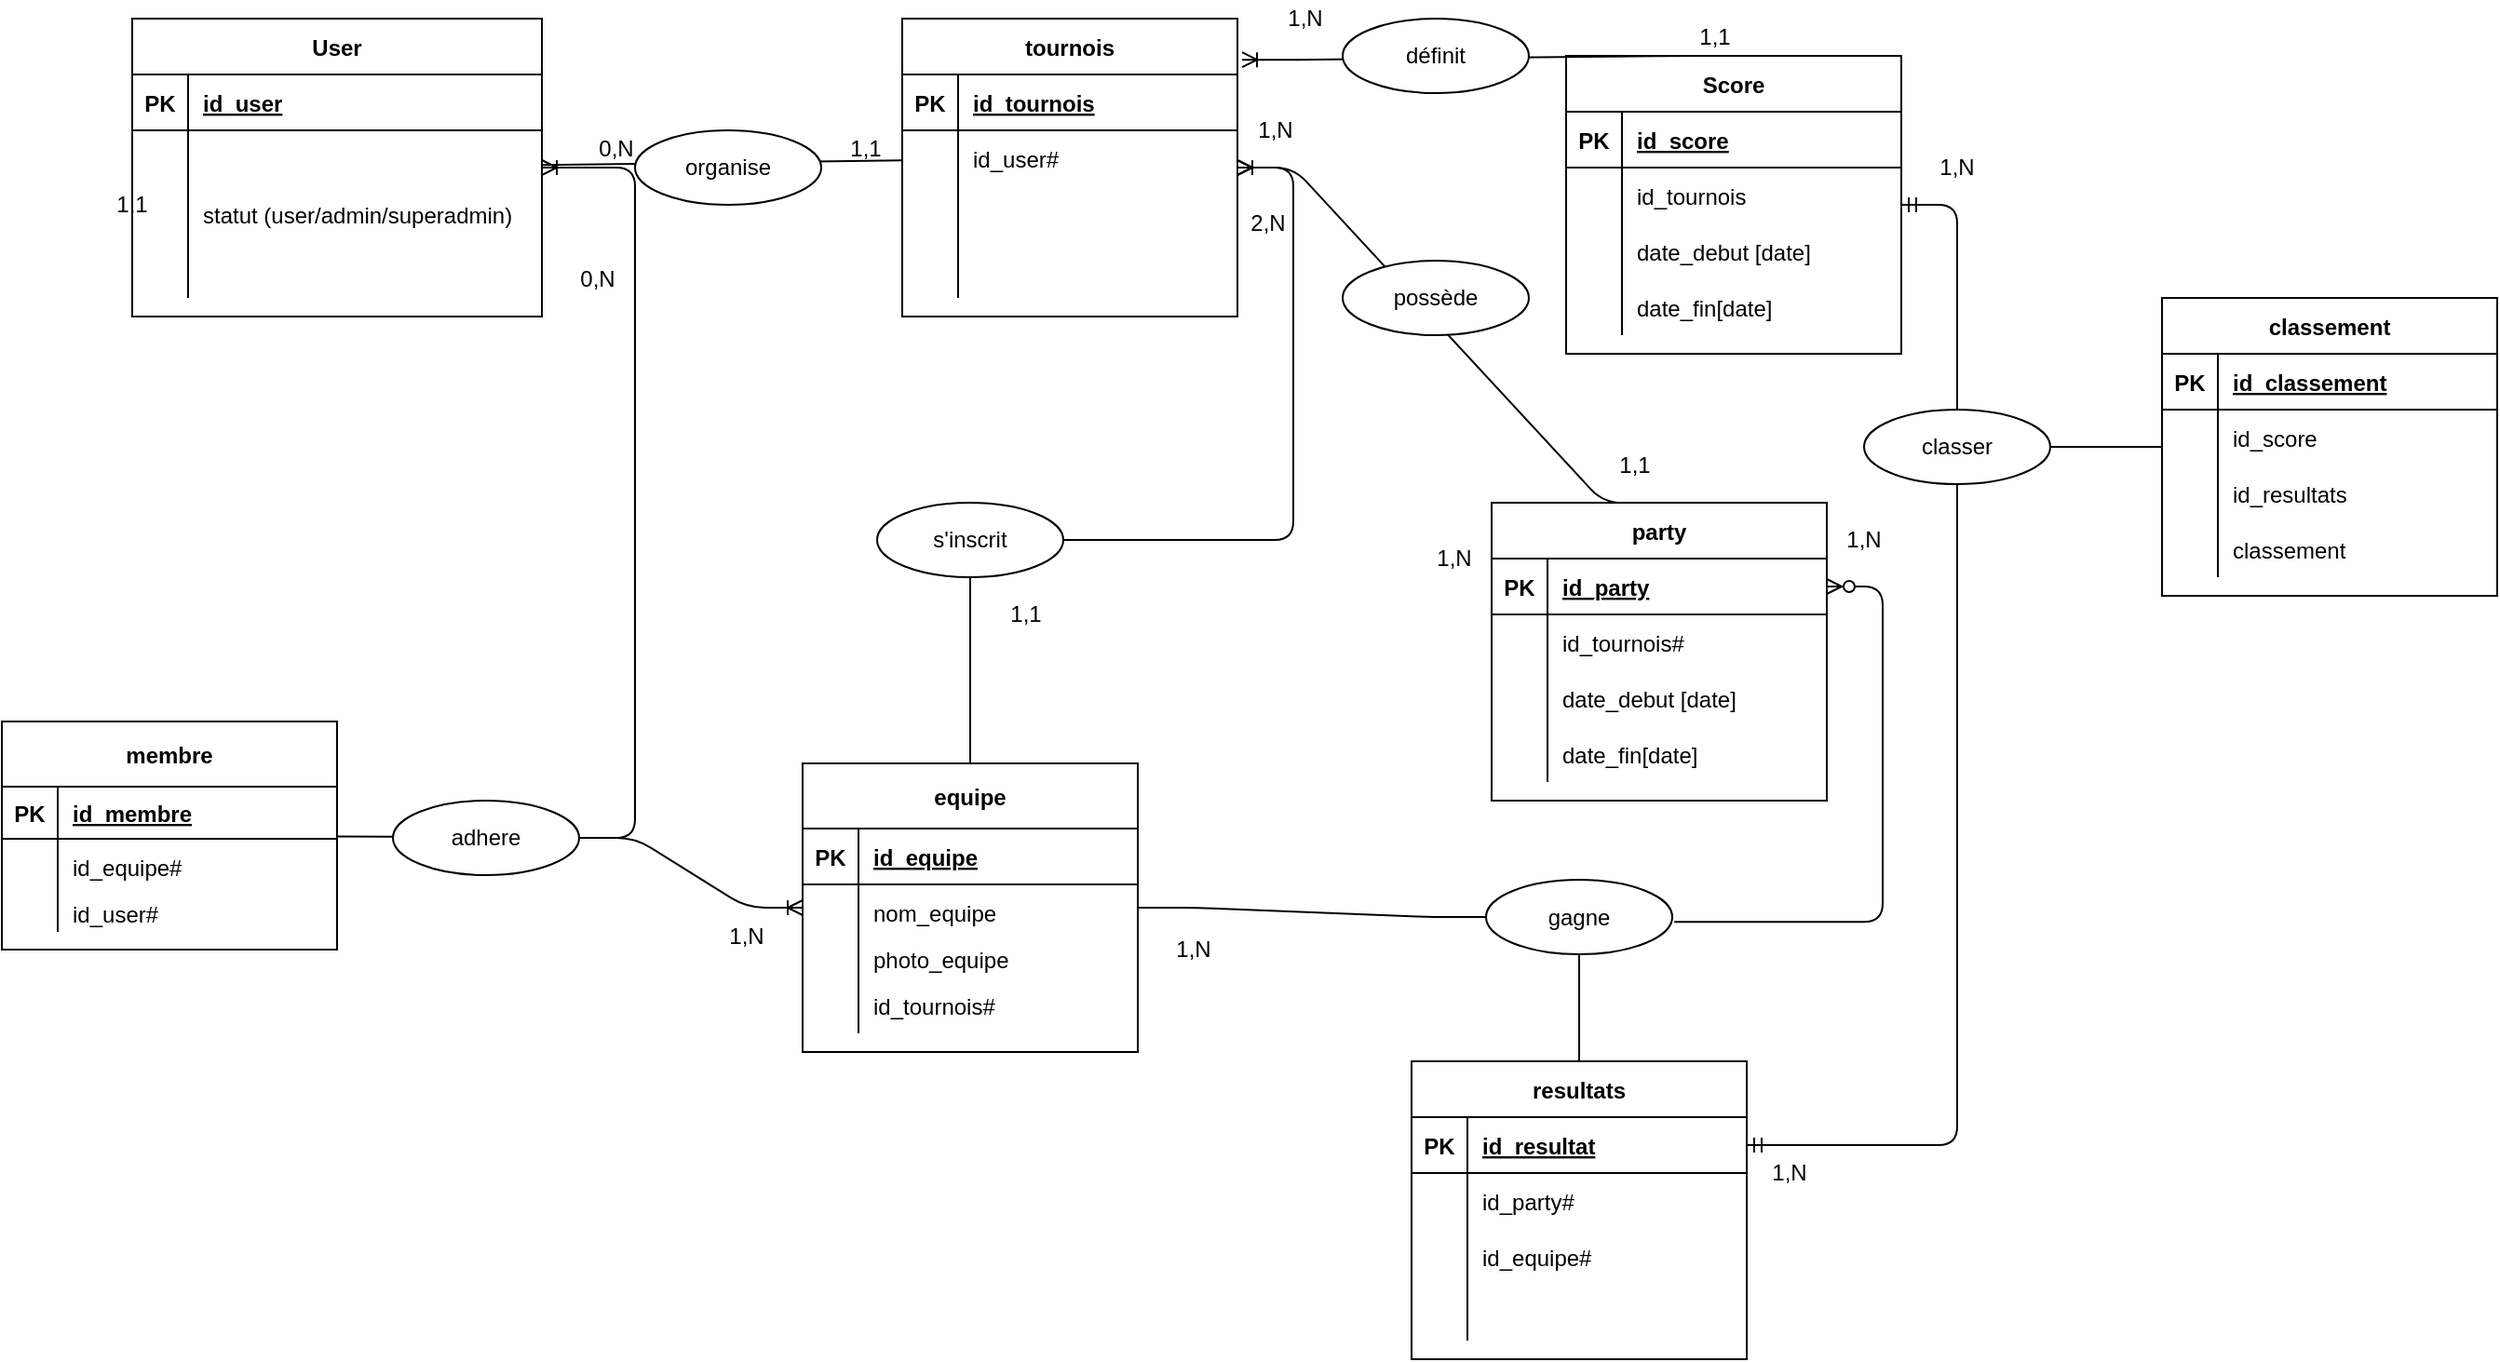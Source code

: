 <mxfile version="15.0.3" type="github">
  <diagram id="LHHhkdgvJ5AZlRCK52b9" name="Page-1">
    <mxGraphModel dx="2123" dy="673" grid="1" gridSize="10" guides="1" tooltips="1" connect="1" arrows="1" fold="1" page="1" pageScale="1" pageWidth="827" pageHeight="1169" math="0" shadow="0">
      <root>
        <mxCell id="0" />
        <mxCell id="1" parent="0" />
        <mxCell id="ABMfCjns19csXs6lVHj8-6" value="User" style="shape=table;startSize=30;container=1;collapsible=1;childLayout=tableLayout;fixedRows=1;rowLines=0;fontStyle=1;align=center;resizeLast=1;" parent="1" vertex="1">
          <mxGeometry x="20" y="360" width="220" height="160" as="geometry" />
        </mxCell>
        <mxCell id="ABMfCjns19csXs6lVHj8-7" value="" style="shape=partialRectangle;collapsible=0;dropTarget=0;pointerEvents=0;fillColor=none;top=0;left=0;bottom=1;right=0;points=[[0,0.5],[1,0.5]];portConstraint=eastwest;" parent="ABMfCjns19csXs6lVHj8-6" vertex="1">
          <mxGeometry y="30" width="220" height="30" as="geometry" />
        </mxCell>
        <mxCell id="ABMfCjns19csXs6lVHj8-8" value="PK" style="shape=partialRectangle;connectable=0;fillColor=none;top=0;left=0;bottom=0;right=0;fontStyle=1;overflow=hidden;" parent="ABMfCjns19csXs6lVHj8-7" vertex="1">
          <mxGeometry width="30" height="30" as="geometry" />
        </mxCell>
        <mxCell id="ABMfCjns19csXs6lVHj8-9" value="id_user" style="shape=partialRectangle;connectable=0;fillColor=none;top=0;left=0;bottom=0;right=0;align=left;spacingLeft=6;fontStyle=5;overflow=hidden;" parent="ABMfCjns19csXs6lVHj8-7" vertex="1">
          <mxGeometry x="30" width="190" height="30" as="geometry" />
        </mxCell>
        <mxCell id="ABMfCjns19csXs6lVHj8-10" value="" style="shape=partialRectangle;collapsible=0;dropTarget=0;pointerEvents=0;fillColor=none;top=0;left=0;bottom=0;right=0;points=[[0,0.5],[1,0.5]];portConstraint=eastwest;" parent="ABMfCjns19csXs6lVHj8-6" vertex="1">
          <mxGeometry y="60" width="220" height="30" as="geometry" />
        </mxCell>
        <mxCell id="ABMfCjns19csXs6lVHj8-11" value="" style="shape=partialRectangle;connectable=0;fillColor=none;top=0;left=0;bottom=0;right=0;editable=1;overflow=hidden;" parent="ABMfCjns19csXs6lVHj8-10" vertex="1">
          <mxGeometry width="30" height="30" as="geometry" />
        </mxCell>
        <mxCell id="ABMfCjns19csXs6lVHj8-12" value="" style="shape=partialRectangle;connectable=0;fillColor=none;top=0;left=0;bottom=0;right=0;align=left;spacingLeft=6;overflow=hidden;" parent="ABMfCjns19csXs6lVHj8-10" vertex="1">
          <mxGeometry x="30" width="190" height="30" as="geometry" />
        </mxCell>
        <mxCell id="ABMfCjns19csXs6lVHj8-13" value="" style="shape=partialRectangle;collapsible=0;dropTarget=0;pointerEvents=0;fillColor=none;top=0;left=0;bottom=0;right=0;points=[[0,0.5],[1,0.5]];portConstraint=eastwest;" parent="ABMfCjns19csXs6lVHj8-6" vertex="1">
          <mxGeometry y="90" width="220" height="30" as="geometry" />
        </mxCell>
        <mxCell id="ABMfCjns19csXs6lVHj8-14" value="" style="shape=partialRectangle;connectable=0;fillColor=none;top=0;left=0;bottom=0;right=0;editable=1;overflow=hidden;" parent="ABMfCjns19csXs6lVHj8-13" vertex="1">
          <mxGeometry width="30" height="30" as="geometry" />
        </mxCell>
        <mxCell id="ABMfCjns19csXs6lVHj8-15" value="statut (user/admin/superadmin)" style="shape=partialRectangle;connectable=0;fillColor=none;top=0;left=0;bottom=0;right=0;align=left;spacingLeft=6;overflow=hidden;" parent="ABMfCjns19csXs6lVHj8-13" vertex="1">
          <mxGeometry x="30" width="190" height="30" as="geometry" />
        </mxCell>
        <mxCell id="ABMfCjns19csXs6lVHj8-16" value="" style="shape=partialRectangle;collapsible=0;dropTarget=0;pointerEvents=0;fillColor=none;top=0;left=0;bottom=0;right=0;points=[[0,0.5],[1,0.5]];portConstraint=eastwest;" parent="ABMfCjns19csXs6lVHj8-6" vertex="1">
          <mxGeometry y="120" width="220" height="30" as="geometry" />
        </mxCell>
        <mxCell id="ABMfCjns19csXs6lVHj8-17" value="" style="shape=partialRectangle;connectable=0;fillColor=none;top=0;left=0;bottom=0;right=0;editable=1;overflow=hidden;" parent="ABMfCjns19csXs6lVHj8-16" vertex="1">
          <mxGeometry width="30" height="30" as="geometry" />
        </mxCell>
        <mxCell id="ABMfCjns19csXs6lVHj8-18" value="" style="shape=partialRectangle;connectable=0;fillColor=none;top=0;left=0;bottom=0;right=0;align=left;spacingLeft=6;overflow=hidden;" parent="ABMfCjns19csXs6lVHj8-16" vertex="1">
          <mxGeometry x="30" width="190" height="30" as="geometry" />
        </mxCell>
        <mxCell id="ABMfCjns19csXs6lVHj8-19" value="tournois" style="shape=table;startSize=30;container=1;collapsible=1;childLayout=tableLayout;fixedRows=1;rowLines=0;fontStyle=1;align=center;resizeLast=1;" parent="1" vertex="1">
          <mxGeometry x="433.5" y="360" width="180" height="160" as="geometry" />
        </mxCell>
        <mxCell id="ABMfCjns19csXs6lVHj8-20" value="" style="shape=partialRectangle;collapsible=0;dropTarget=0;pointerEvents=0;fillColor=none;top=0;left=0;bottom=1;right=0;points=[[0,0.5],[1,0.5]];portConstraint=eastwest;" parent="ABMfCjns19csXs6lVHj8-19" vertex="1">
          <mxGeometry y="30" width="180" height="30" as="geometry" />
        </mxCell>
        <mxCell id="ABMfCjns19csXs6lVHj8-21" value="PK" style="shape=partialRectangle;connectable=0;fillColor=none;top=0;left=0;bottom=0;right=0;fontStyle=1;overflow=hidden;" parent="ABMfCjns19csXs6lVHj8-20" vertex="1">
          <mxGeometry width="30" height="30" as="geometry" />
        </mxCell>
        <mxCell id="ABMfCjns19csXs6lVHj8-22" value="id_tournois" style="shape=partialRectangle;connectable=0;fillColor=none;top=0;left=0;bottom=0;right=0;align=left;spacingLeft=6;fontStyle=5;overflow=hidden;" parent="ABMfCjns19csXs6lVHj8-20" vertex="1">
          <mxGeometry x="30" width="150" height="30" as="geometry" />
        </mxCell>
        <mxCell id="ABMfCjns19csXs6lVHj8-23" value="" style="shape=partialRectangle;collapsible=0;dropTarget=0;pointerEvents=0;fillColor=none;top=0;left=0;bottom=0;right=0;points=[[0,0.5],[1,0.5]];portConstraint=eastwest;" parent="ABMfCjns19csXs6lVHj8-19" vertex="1">
          <mxGeometry y="60" width="180" height="30" as="geometry" />
        </mxCell>
        <mxCell id="ABMfCjns19csXs6lVHj8-24" value="" style="shape=partialRectangle;connectable=0;fillColor=none;top=0;left=0;bottom=0;right=0;editable=1;overflow=hidden;" parent="ABMfCjns19csXs6lVHj8-23" vertex="1">
          <mxGeometry width="30" height="30" as="geometry" />
        </mxCell>
        <mxCell id="ABMfCjns19csXs6lVHj8-25" value="id_user#" style="shape=partialRectangle;connectable=0;fillColor=none;top=0;left=0;bottom=0;right=0;align=left;spacingLeft=6;overflow=hidden;" parent="ABMfCjns19csXs6lVHj8-23" vertex="1">
          <mxGeometry x="30" width="150" height="30" as="geometry" />
        </mxCell>
        <mxCell id="ABMfCjns19csXs6lVHj8-26" value="" style="shape=partialRectangle;collapsible=0;dropTarget=0;pointerEvents=0;fillColor=none;top=0;left=0;bottom=0;right=0;points=[[0,0.5],[1,0.5]];portConstraint=eastwest;" parent="ABMfCjns19csXs6lVHj8-19" vertex="1">
          <mxGeometry y="90" width="180" height="30" as="geometry" />
        </mxCell>
        <mxCell id="ABMfCjns19csXs6lVHj8-27" value="" style="shape=partialRectangle;connectable=0;fillColor=none;top=0;left=0;bottom=0;right=0;editable=1;overflow=hidden;" parent="ABMfCjns19csXs6lVHj8-26" vertex="1">
          <mxGeometry width="30" height="30" as="geometry" />
        </mxCell>
        <mxCell id="ABMfCjns19csXs6lVHj8-28" value="" style="shape=partialRectangle;connectable=0;fillColor=none;top=0;left=0;bottom=0;right=0;align=left;spacingLeft=6;overflow=hidden;" parent="ABMfCjns19csXs6lVHj8-26" vertex="1">
          <mxGeometry x="30" width="150" height="30" as="geometry" />
        </mxCell>
        <mxCell id="ABMfCjns19csXs6lVHj8-29" value="" style="shape=partialRectangle;collapsible=0;dropTarget=0;pointerEvents=0;fillColor=none;top=0;left=0;bottom=0;right=0;points=[[0,0.5],[1,0.5]];portConstraint=eastwest;" parent="ABMfCjns19csXs6lVHj8-19" vertex="1">
          <mxGeometry y="120" width="180" height="30" as="geometry" />
        </mxCell>
        <mxCell id="ABMfCjns19csXs6lVHj8-30" value="" style="shape=partialRectangle;connectable=0;fillColor=none;top=0;left=0;bottom=0;right=0;editable=1;overflow=hidden;" parent="ABMfCjns19csXs6lVHj8-29" vertex="1">
          <mxGeometry width="30" height="30" as="geometry" />
        </mxCell>
        <mxCell id="ABMfCjns19csXs6lVHj8-31" value="" style="shape=partialRectangle;connectable=0;fillColor=none;top=0;left=0;bottom=0;right=0;align=left;spacingLeft=6;overflow=hidden;" parent="ABMfCjns19csXs6lVHj8-29" vertex="1">
          <mxGeometry x="30" width="150" height="30" as="geometry" />
        </mxCell>
        <mxCell id="ABMfCjns19csXs6lVHj8-37" value="" style="endArrow=none;html=1;rounded=0;" parent="1" source="ABMfCjns19csXs6lVHj8-6" target="ABMfCjns19csXs6lVHj8-23" edge="1">
          <mxGeometry relative="1" as="geometry">
            <mxPoint x="230" y="440" as="sourcePoint" />
            <mxPoint x="370" y="440" as="targetPoint" />
          </mxGeometry>
        </mxCell>
        <mxCell id="ABMfCjns19csXs6lVHj8-33" value="organise" style="ellipse;whiteSpace=wrap;html=1;align=center;" parent="1" vertex="1">
          <mxGeometry x="290" y="420" width="100" height="40" as="geometry" />
        </mxCell>
        <mxCell id="ABMfCjns19csXs6lVHj8-38" value="1,N" style="text;html=1;strokeColor=none;fillColor=none;align=center;verticalAlign=middle;whiteSpace=wrap;rounded=0;" parent="1" vertex="1">
          <mxGeometry x="613.5" y="410" width="40" height="20" as="geometry" />
        </mxCell>
        <mxCell id="ABMfCjns19csXs6lVHj8-39" value="1,1" style="text;html=1;strokeColor=none;fillColor=none;align=center;verticalAlign=middle;whiteSpace=wrap;rounded=0;" parent="1" vertex="1">
          <mxGeometry x="394" y="420" width="40" height="20" as="geometry" />
        </mxCell>
        <mxCell id="ABMfCjns19csXs6lVHj8-40" value="party" style="shape=table;startSize=30;container=1;collapsible=1;childLayout=tableLayout;fixedRows=1;rowLines=0;fontStyle=1;align=center;resizeLast=1;" parent="1" vertex="1">
          <mxGeometry x="750" y="620" width="180" height="160" as="geometry" />
        </mxCell>
        <mxCell id="ABMfCjns19csXs6lVHj8-41" value="" style="shape=partialRectangle;collapsible=0;dropTarget=0;pointerEvents=0;fillColor=none;top=0;left=0;bottom=1;right=0;points=[[0,0.5],[1,0.5]];portConstraint=eastwest;" parent="ABMfCjns19csXs6lVHj8-40" vertex="1">
          <mxGeometry y="30" width="180" height="30" as="geometry" />
        </mxCell>
        <mxCell id="ABMfCjns19csXs6lVHj8-42" value="PK" style="shape=partialRectangle;connectable=0;fillColor=none;top=0;left=0;bottom=0;right=0;fontStyle=1;overflow=hidden;" parent="ABMfCjns19csXs6lVHj8-41" vertex="1">
          <mxGeometry width="30" height="30" as="geometry" />
        </mxCell>
        <mxCell id="ABMfCjns19csXs6lVHj8-43" value="id_party" style="shape=partialRectangle;connectable=0;fillColor=none;top=0;left=0;bottom=0;right=0;align=left;spacingLeft=6;fontStyle=5;overflow=hidden;" parent="ABMfCjns19csXs6lVHj8-41" vertex="1">
          <mxGeometry x="30" width="150" height="30" as="geometry" />
        </mxCell>
        <mxCell id="ABMfCjns19csXs6lVHj8-44" value="" style="shape=partialRectangle;collapsible=0;dropTarget=0;pointerEvents=0;fillColor=none;top=0;left=0;bottom=0;right=0;points=[[0,0.5],[1,0.5]];portConstraint=eastwest;" parent="ABMfCjns19csXs6lVHj8-40" vertex="1">
          <mxGeometry y="60" width="180" height="30" as="geometry" />
        </mxCell>
        <mxCell id="ABMfCjns19csXs6lVHj8-45" value="" style="shape=partialRectangle;connectable=0;fillColor=none;top=0;left=0;bottom=0;right=0;editable=1;overflow=hidden;" parent="ABMfCjns19csXs6lVHj8-44" vertex="1">
          <mxGeometry width="30" height="30" as="geometry" />
        </mxCell>
        <mxCell id="ABMfCjns19csXs6lVHj8-46" value="id_tournois#" style="shape=partialRectangle;connectable=0;fillColor=none;top=0;left=0;bottom=0;right=0;align=left;spacingLeft=6;overflow=hidden;" parent="ABMfCjns19csXs6lVHj8-44" vertex="1">
          <mxGeometry x="30" width="150" height="30" as="geometry" />
        </mxCell>
        <mxCell id="ABMfCjns19csXs6lVHj8-47" value="" style="shape=partialRectangle;collapsible=0;dropTarget=0;pointerEvents=0;fillColor=none;top=0;left=0;bottom=0;right=0;points=[[0,0.5],[1,0.5]];portConstraint=eastwest;" parent="ABMfCjns19csXs6lVHj8-40" vertex="1">
          <mxGeometry y="90" width="180" height="30" as="geometry" />
        </mxCell>
        <mxCell id="ABMfCjns19csXs6lVHj8-48" value="" style="shape=partialRectangle;connectable=0;fillColor=none;top=0;left=0;bottom=0;right=0;editable=1;overflow=hidden;" parent="ABMfCjns19csXs6lVHj8-47" vertex="1">
          <mxGeometry width="30" height="30" as="geometry" />
        </mxCell>
        <mxCell id="ABMfCjns19csXs6lVHj8-49" value="date_debut [date]" style="shape=partialRectangle;connectable=0;fillColor=none;top=0;left=0;bottom=0;right=0;align=left;spacingLeft=6;overflow=hidden;" parent="ABMfCjns19csXs6lVHj8-47" vertex="1">
          <mxGeometry x="30" width="150" height="30" as="geometry" />
        </mxCell>
        <mxCell id="ABMfCjns19csXs6lVHj8-50" value="" style="shape=partialRectangle;collapsible=0;dropTarget=0;pointerEvents=0;fillColor=none;top=0;left=0;bottom=0;right=0;points=[[0,0.5],[1,0.5]];portConstraint=eastwest;" parent="ABMfCjns19csXs6lVHj8-40" vertex="1">
          <mxGeometry y="120" width="180" height="30" as="geometry" />
        </mxCell>
        <mxCell id="ABMfCjns19csXs6lVHj8-51" value="" style="shape=partialRectangle;connectable=0;fillColor=none;top=0;left=0;bottom=0;right=0;editable=1;overflow=hidden;" parent="ABMfCjns19csXs6lVHj8-50" vertex="1">
          <mxGeometry width="30" height="30" as="geometry" />
        </mxCell>
        <mxCell id="ABMfCjns19csXs6lVHj8-52" value="date_fin[date]" style="shape=partialRectangle;connectable=0;fillColor=none;top=0;left=0;bottom=0;right=0;align=left;spacingLeft=6;overflow=hidden;" parent="ABMfCjns19csXs6lVHj8-50" vertex="1">
          <mxGeometry x="30" width="150" height="30" as="geometry" />
        </mxCell>
        <mxCell id="ABMfCjns19csXs6lVHj8-57" value="0,N" style="text;html=1;strokeColor=none;fillColor=none;align=center;verticalAlign=middle;whiteSpace=wrap;rounded=0;" parent="1" vertex="1">
          <mxGeometry x="260" y="420" width="40" height="20" as="geometry" />
        </mxCell>
        <mxCell id="ABMfCjns19csXs6lVHj8-58" value="1,1" style="text;html=1;strokeColor=none;fillColor=none;align=center;verticalAlign=middle;whiteSpace=wrap;rounded=0;" parent="1" vertex="1">
          <mxGeometry x="807" y="590" width="40" height="20" as="geometry" />
        </mxCell>
        <mxCell id="ABMfCjns19csXs6lVHj8-65" value="" style="edgeStyle=entityRelationEdgeStyle;fontSize=12;html=1;endArrow=ERoneToMany;exitX=0.5;exitY=0;exitDx=0;exitDy=0;" parent="1" source="ABMfCjns19csXs6lVHj8-40" target="ABMfCjns19csXs6lVHj8-19" edge="1">
          <mxGeometry width="100" height="100" relative="1" as="geometry">
            <mxPoint x="380" y="650" as="sourcePoint" />
            <mxPoint x="600" y="380" as="targetPoint" />
          </mxGeometry>
        </mxCell>
        <mxCell id="ABMfCjns19csXs6lVHj8-69" value="1,N" style="text;html=1;strokeColor=none;fillColor=none;align=center;verticalAlign=middle;whiteSpace=wrap;rounded=0;" parent="1" vertex="1">
          <mxGeometry x="630" y="350" width="40" height="20" as="geometry" />
        </mxCell>
        <mxCell id="ABMfCjns19csXs6lVHj8-70" value="Score" style="shape=table;startSize=30;container=1;collapsible=1;childLayout=tableLayout;fixedRows=1;rowLines=0;fontStyle=1;align=center;resizeLast=1;" parent="1" vertex="1">
          <mxGeometry x="790" y="380" width="180" height="160" as="geometry" />
        </mxCell>
        <mxCell id="ABMfCjns19csXs6lVHj8-71" value="" style="shape=partialRectangle;collapsible=0;dropTarget=0;pointerEvents=0;fillColor=none;top=0;left=0;bottom=1;right=0;points=[[0,0.5],[1,0.5]];portConstraint=eastwest;" parent="ABMfCjns19csXs6lVHj8-70" vertex="1">
          <mxGeometry y="30" width="180" height="30" as="geometry" />
        </mxCell>
        <mxCell id="ABMfCjns19csXs6lVHj8-72" value="PK" style="shape=partialRectangle;connectable=0;fillColor=none;top=0;left=0;bottom=0;right=0;fontStyle=1;overflow=hidden;" parent="ABMfCjns19csXs6lVHj8-71" vertex="1">
          <mxGeometry width="30" height="30" as="geometry" />
        </mxCell>
        <mxCell id="ABMfCjns19csXs6lVHj8-73" value="id_score" style="shape=partialRectangle;connectable=0;fillColor=none;top=0;left=0;bottom=0;right=0;align=left;spacingLeft=6;fontStyle=5;overflow=hidden;" parent="ABMfCjns19csXs6lVHj8-71" vertex="1">
          <mxGeometry x="30" width="150" height="30" as="geometry" />
        </mxCell>
        <mxCell id="ABMfCjns19csXs6lVHj8-74" value="" style="shape=partialRectangle;collapsible=0;dropTarget=0;pointerEvents=0;fillColor=none;top=0;left=0;bottom=0;right=0;points=[[0,0.5],[1,0.5]];portConstraint=eastwest;" parent="ABMfCjns19csXs6lVHj8-70" vertex="1">
          <mxGeometry y="60" width="180" height="30" as="geometry" />
        </mxCell>
        <mxCell id="ABMfCjns19csXs6lVHj8-75" value="" style="shape=partialRectangle;connectable=0;fillColor=none;top=0;left=0;bottom=0;right=0;editable=1;overflow=hidden;" parent="ABMfCjns19csXs6lVHj8-74" vertex="1">
          <mxGeometry width="30" height="30" as="geometry" />
        </mxCell>
        <mxCell id="ABMfCjns19csXs6lVHj8-76" value="id_tournois" style="shape=partialRectangle;connectable=0;fillColor=none;top=0;left=0;bottom=0;right=0;align=left;spacingLeft=6;overflow=hidden;" parent="ABMfCjns19csXs6lVHj8-74" vertex="1">
          <mxGeometry x="30" width="150" height="30" as="geometry" />
        </mxCell>
        <mxCell id="ABMfCjns19csXs6lVHj8-77" value="" style="shape=partialRectangle;collapsible=0;dropTarget=0;pointerEvents=0;fillColor=none;top=0;left=0;bottom=0;right=0;points=[[0,0.5],[1,0.5]];portConstraint=eastwest;" parent="ABMfCjns19csXs6lVHj8-70" vertex="1">
          <mxGeometry y="90" width="180" height="30" as="geometry" />
        </mxCell>
        <mxCell id="ABMfCjns19csXs6lVHj8-78" value="" style="shape=partialRectangle;connectable=0;fillColor=none;top=0;left=0;bottom=0;right=0;editable=1;overflow=hidden;" parent="ABMfCjns19csXs6lVHj8-77" vertex="1">
          <mxGeometry width="30" height="30" as="geometry" />
        </mxCell>
        <mxCell id="ABMfCjns19csXs6lVHj8-79" value="date_debut [date]" style="shape=partialRectangle;connectable=0;fillColor=none;top=0;left=0;bottom=0;right=0;align=left;spacingLeft=6;overflow=hidden;" parent="ABMfCjns19csXs6lVHj8-77" vertex="1">
          <mxGeometry x="30" width="150" height="30" as="geometry" />
        </mxCell>
        <mxCell id="ABMfCjns19csXs6lVHj8-80" value="" style="shape=partialRectangle;collapsible=0;dropTarget=0;pointerEvents=0;fillColor=none;top=0;left=0;bottom=0;right=0;points=[[0,0.5],[1,0.5]];portConstraint=eastwest;" parent="ABMfCjns19csXs6lVHj8-70" vertex="1">
          <mxGeometry y="120" width="180" height="30" as="geometry" />
        </mxCell>
        <mxCell id="ABMfCjns19csXs6lVHj8-81" value="" style="shape=partialRectangle;connectable=0;fillColor=none;top=0;left=0;bottom=0;right=0;editable=1;overflow=hidden;" parent="ABMfCjns19csXs6lVHj8-80" vertex="1">
          <mxGeometry width="30" height="30" as="geometry" />
        </mxCell>
        <mxCell id="ABMfCjns19csXs6lVHj8-82" value="date_fin[date]" style="shape=partialRectangle;connectable=0;fillColor=none;top=0;left=0;bottom=0;right=0;align=left;spacingLeft=6;overflow=hidden;" parent="ABMfCjns19csXs6lVHj8-80" vertex="1">
          <mxGeometry x="30" width="150" height="30" as="geometry" />
        </mxCell>
        <mxCell id="ABMfCjns19csXs6lVHj8-83" value="1,1" style="text;html=1;strokeColor=none;fillColor=none;align=center;verticalAlign=middle;whiteSpace=wrap;rounded=0;" parent="1" vertex="1">
          <mxGeometry x="850" y="360" width="40" height="20" as="geometry" />
        </mxCell>
        <mxCell id="ABMfCjns19csXs6lVHj8-84" value="" style="edgeStyle=entityRelationEdgeStyle;fontSize=12;html=1;endArrow=ERoneToMany;exitX=0.5;exitY=0;exitDx=0;exitDy=0;entryX=1.014;entryY=0.138;entryDx=0;entryDy=0;entryPerimeter=0;" parent="1" source="ABMfCjns19csXs6lVHj8-70" target="ABMfCjns19csXs6lVHj8-19" edge="1">
          <mxGeometry width="100" height="100" relative="1" as="geometry">
            <mxPoint x="580" y="660" as="sourcePoint" />
            <mxPoint x="813.5" y="450" as="targetPoint" />
          </mxGeometry>
        </mxCell>
        <mxCell id="ABMfCjns19csXs6lVHj8-85" value="définit" style="ellipse;whiteSpace=wrap;html=1;align=center;" parent="1" vertex="1">
          <mxGeometry x="670" y="360" width="100" height="40" as="geometry" />
        </mxCell>
        <mxCell id="ABMfCjns19csXs6lVHj8-92" value="" style="edgeStyle=entityRelationEdgeStyle;fontSize=12;html=1;endArrow=ERoneToMany;startArrow=none;" parent="1" source="ABMfCjns19csXs6lVHj8-130" target="ABMfCjns19csXs6lVHj8-19" edge="1">
          <mxGeometry width="100" height="100" relative="1" as="geometry">
            <mxPoint x="653.5" y="710" as="sourcePoint" />
            <mxPoint x="480" y="550" as="targetPoint" />
          </mxGeometry>
        </mxCell>
        <mxCell id="ABMfCjns19csXs6lVHj8-108" value="equipe" style="shape=table;startSize=35;container=1;collapsible=1;childLayout=tableLayout;fixedRows=1;rowLines=0;fontStyle=1;align=center;resizeLast=1;" parent="1" vertex="1">
          <mxGeometry x="380" y="760" width="180" height="155" as="geometry" />
        </mxCell>
        <mxCell id="ABMfCjns19csXs6lVHj8-109" value="" style="shape=partialRectangle;collapsible=0;dropTarget=0;pointerEvents=0;fillColor=none;top=0;left=0;bottom=1;right=0;points=[[0,0.5],[1,0.5]];portConstraint=eastwest;" parent="ABMfCjns19csXs6lVHj8-108" vertex="1">
          <mxGeometry y="35" width="180" height="30" as="geometry" />
        </mxCell>
        <mxCell id="ABMfCjns19csXs6lVHj8-110" value="PK" style="shape=partialRectangle;connectable=0;fillColor=none;top=0;left=0;bottom=0;right=0;fontStyle=1;overflow=hidden;" parent="ABMfCjns19csXs6lVHj8-109" vertex="1">
          <mxGeometry width="30" height="30" as="geometry" />
        </mxCell>
        <mxCell id="ABMfCjns19csXs6lVHj8-111" value="id_equipe" style="shape=partialRectangle;connectable=0;fillColor=none;top=0;left=0;bottom=0;right=0;align=left;spacingLeft=6;fontStyle=5;overflow=hidden;" parent="ABMfCjns19csXs6lVHj8-109" vertex="1">
          <mxGeometry x="30" width="150" height="30" as="geometry" />
        </mxCell>
        <mxCell id="ABMfCjns19csXs6lVHj8-112" value="" style="shape=partialRectangle;collapsible=0;dropTarget=0;pointerEvents=0;fillColor=none;top=0;left=0;bottom=0;right=0;points=[[0,0.5],[1,0.5]];portConstraint=eastwest;" parent="ABMfCjns19csXs6lVHj8-108" vertex="1">
          <mxGeometry y="65" width="180" height="30" as="geometry" />
        </mxCell>
        <mxCell id="ABMfCjns19csXs6lVHj8-113" value="" style="shape=partialRectangle;connectable=0;fillColor=none;top=0;left=0;bottom=0;right=0;editable=1;overflow=hidden;" parent="ABMfCjns19csXs6lVHj8-112" vertex="1">
          <mxGeometry width="30" height="30" as="geometry" />
        </mxCell>
        <mxCell id="ABMfCjns19csXs6lVHj8-114" value="nom_equipe" style="shape=partialRectangle;connectable=0;fillColor=none;top=0;left=0;bottom=0;right=0;align=left;spacingLeft=6;overflow=hidden;" parent="ABMfCjns19csXs6lVHj8-112" vertex="1">
          <mxGeometry x="30" width="150" height="30" as="geometry" />
        </mxCell>
        <mxCell id="ABMfCjns19csXs6lVHj8-115" value="" style="shape=partialRectangle;collapsible=0;dropTarget=0;pointerEvents=0;fillColor=none;top=0;left=0;bottom=0;right=0;points=[[0,0.5],[1,0.5]];portConstraint=eastwest;" parent="ABMfCjns19csXs6lVHj8-108" vertex="1">
          <mxGeometry y="95" width="180" height="20" as="geometry" />
        </mxCell>
        <mxCell id="ABMfCjns19csXs6lVHj8-116" value="" style="shape=partialRectangle;connectable=0;fillColor=none;top=0;left=0;bottom=0;right=0;editable=1;overflow=hidden;" parent="ABMfCjns19csXs6lVHj8-115" vertex="1">
          <mxGeometry width="30" height="20" as="geometry" />
        </mxCell>
        <mxCell id="ABMfCjns19csXs6lVHj8-117" value="photo_equipe" style="shape=partialRectangle;connectable=0;fillColor=none;top=0;left=0;bottom=0;right=0;align=left;spacingLeft=6;overflow=hidden;" parent="ABMfCjns19csXs6lVHj8-115" vertex="1">
          <mxGeometry x="30" width="150" height="20" as="geometry" />
        </mxCell>
        <mxCell id="1YTgjIuok3W_u_tuBiph-44" value="" style="shape=partialRectangle;collapsible=0;dropTarget=0;pointerEvents=0;fillColor=none;top=0;left=0;bottom=0;right=0;points=[[0,0.5],[1,0.5]];portConstraint=eastwest;" vertex="1" parent="ABMfCjns19csXs6lVHj8-108">
          <mxGeometry y="115" width="180" height="30" as="geometry" />
        </mxCell>
        <mxCell id="1YTgjIuok3W_u_tuBiph-45" value="" style="shape=partialRectangle;connectable=0;fillColor=none;top=0;left=0;bottom=0;right=0;editable=1;overflow=hidden;" vertex="1" parent="1YTgjIuok3W_u_tuBiph-44">
          <mxGeometry width="30" height="30" as="geometry" />
        </mxCell>
        <mxCell id="1YTgjIuok3W_u_tuBiph-46" value="id_tournois#" style="shape=partialRectangle;connectable=0;fillColor=none;top=0;left=0;bottom=0;right=0;align=left;spacingLeft=6;overflow=hidden;" vertex="1" parent="1YTgjIuok3W_u_tuBiph-44">
          <mxGeometry x="30" width="150" height="30" as="geometry" />
        </mxCell>
        <mxCell id="ABMfCjns19csXs6lVHj8-130" value="s&#39;inscrit" style="ellipse;whiteSpace=wrap;html=1;align=center;" parent="1" vertex="1">
          <mxGeometry x="420" y="620" width="100" height="40" as="geometry" />
        </mxCell>
        <mxCell id="ABMfCjns19csXs6lVHj8-131" value="2,N" style="text;html=1;strokeColor=none;fillColor=none;align=center;verticalAlign=middle;whiteSpace=wrap;rounded=0;" parent="1" vertex="1">
          <mxGeometry x="610" y="460" width="40" height="20" as="geometry" />
        </mxCell>
        <mxCell id="ABMfCjns19csXs6lVHj8-156" value="" style="edgeStyle=entityRelationEdgeStyle;fontSize=12;html=1;endArrow=ERoneToMany;startArrow=none;" parent="1" source="1YTgjIuok3W_u_tuBiph-59" target="ABMfCjns19csXs6lVHj8-108" edge="1">
          <mxGeometry width="100" height="100" relative="1" as="geometry">
            <mxPoint x="410" y="690" as="sourcePoint" />
            <mxPoint x="130" y="670" as="targetPoint" />
          </mxGeometry>
        </mxCell>
        <mxCell id="ABMfCjns19csXs6lVHj8-56" value="possède" style="ellipse;whiteSpace=wrap;html=1;align=center;" parent="1" vertex="1">
          <mxGeometry x="670" y="490" width="100" height="40" as="geometry" />
        </mxCell>
        <mxCell id="6Eq5jQaVj0MDKlvztOb3-25" value="0,N" style="text;html=1;strokeColor=none;fillColor=none;align=center;verticalAlign=middle;whiteSpace=wrap;rounded=0;" parent="1" vertex="1">
          <mxGeometry x="250" y="490" width="40" height="20" as="geometry" />
        </mxCell>
        <mxCell id="6Eq5jQaVj0MDKlvztOb3-59" value="1,1" style="text;html=1;strokeColor=none;fillColor=none;align=center;verticalAlign=middle;whiteSpace=wrap;rounded=0;" parent="1" vertex="1">
          <mxGeometry y="450" width="40" height="20" as="geometry" />
        </mxCell>
        <mxCell id="6Eq5jQaVj0MDKlvztOb3-85" value="resultats" style="shape=table;startSize=30;container=1;collapsible=1;childLayout=tableLayout;fixedRows=1;rowLines=0;fontStyle=1;align=center;resizeLast=1;" parent="1" vertex="1">
          <mxGeometry x="707" y="920" width="180" height="160" as="geometry" />
        </mxCell>
        <mxCell id="6Eq5jQaVj0MDKlvztOb3-86" value="" style="shape=partialRectangle;collapsible=0;dropTarget=0;pointerEvents=0;fillColor=none;top=0;left=0;bottom=1;right=0;points=[[0,0.5],[1,0.5]];portConstraint=eastwest;" parent="6Eq5jQaVj0MDKlvztOb3-85" vertex="1">
          <mxGeometry y="30" width="180" height="30" as="geometry" />
        </mxCell>
        <mxCell id="6Eq5jQaVj0MDKlvztOb3-87" value="PK" style="shape=partialRectangle;connectable=0;fillColor=none;top=0;left=0;bottom=0;right=0;fontStyle=1;overflow=hidden;" parent="6Eq5jQaVj0MDKlvztOb3-86" vertex="1">
          <mxGeometry width="30" height="30" as="geometry" />
        </mxCell>
        <mxCell id="6Eq5jQaVj0MDKlvztOb3-88" value="id_resultat" style="shape=partialRectangle;connectable=0;fillColor=none;top=0;left=0;bottom=0;right=0;align=left;spacingLeft=6;fontStyle=5;overflow=hidden;" parent="6Eq5jQaVj0MDKlvztOb3-86" vertex="1">
          <mxGeometry x="30" width="150" height="30" as="geometry" />
        </mxCell>
        <mxCell id="6Eq5jQaVj0MDKlvztOb3-89" value="" style="shape=partialRectangle;collapsible=0;dropTarget=0;pointerEvents=0;fillColor=none;top=0;left=0;bottom=0;right=0;points=[[0,0.5],[1,0.5]];portConstraint=eastwest;" parent="6Eq5jQaVj0MDKlvztOb3-85" vertex="1">
          <mxGeometry y="60" width="180" height="30" as="geometry" />
        </mxCell>
        <mxCell id="6Eq5jQaVj0MDKlvztOb3-90" value="" style="shape=partialRectangle;connectable=0;fillColor=none;top=0;left=0;bottom=0;right=0;editable=1;overflow=hidden;" parent="6Eq5jQaVj0MDKlvztOb3-89" vertex="1">
          <mxGeometry width="30" height="30" as="geometry" />
        </mxCell>
        <mxCell id="6Eq5jQaVj0MDKlvztOb3-91" value="id_party#" style="shape=partialRectangle;connectable=0;fillColor=none;top=0;left=0;bottom=0;right=0;align=left;spacingLeft=6;overflow=hidden;" parent="6Eq5jQaVj0MDKlvztOb3-89" vertex="1">
          <mxGeometry x="30" width="150" height="30" as="geometry" />
        </mxCell>
        <mxCell id="6Eq5jQaVj0MDKlvztOb3-92" value="" style="shape=partialRectangle;collapsible=0;dropTarget=0;pointerEvents=0;fillColor=none;top=0;left=0;bottom=0;right=0;points=[[0,0.5],[1,0.5]];portConstraint=eastwest;" parent="6Eq5jQaVj0MDKlvztOb3-85" vertex="1">
          <mxGeometry y="90" width="180" height="30" as="geometry" />
        </mxCell>
        <mxCell id="6Eq5jQaVj0MDKlvztOb3-93" value="" style="shape=partialRectangle;connectable=0;fillColor=none;top=0;left=0;bottom=0;right=0;editable=1;overflow=hidden;" parent="6Eq5jQaVj0MDKlvztOb3-92" vertex="1">
          <mxGeometry width="30" height="30" as="geometry" />
        </mxCell>
        <mxCell id="6Eq5jQaVj0MDKlvztOb3-94" value="id_equipe#" style="shape=partialRectangle;connectable=0;fillColor=none;top=0;left=0;bottom=0;right=0;align=left;spacingLeft=6;overflow=hidden;" parent="6Eq5jQaVj0MDKlvztOb3-92" vertex="1">
          <mxGeometry x="30" width="150" height="30" as="geometry" />
        </mxCell>
        <mxCell id="6Eq5jQaVj0MDKlvztOb3-95" value="" style="shape=partialRectangle;collapsible=0;dropTarget=0;pointerEvents=0;fillColor=none;top=0;left=0;bottom=0;right=0;points=[[0,0.5],[1,0.5]];portConstraint=eastwest;" parent="6Eq5jQaVj0MDKlvztOb3-85" vertex="1">
          <mxGeometry y="120" width="180" height="30" as="geometry" />
        </mxCell>
        <mxCell id="6Eq5jQaVj0MDKlvztOb3-96" value="" style="shape=partialRectangle;connectable=0;fillColor=none;top=0;left=0;bottom=0;right=0;editable=1;overflow=hidden;" parent="6Eq5jQaVj0MDKlvztOb3-95" vertex="1">
          <mxGeometry width="30" height="30" as="geometry" />
        </mxCell>
        <mxCell id="6Eq5jQaVj0MDKlvztOb3-97" value="" style="shape=partialRectangle;connectable=0;fillColor=none;top=0;left=0;bottom=0;right=0;align=left;spacingLeft=6;overflow=hidden;" parent="6Eq5jQaVj0MDKlvztOb3-95" vertex="1">
          <mxGeometry x="30" width="150" height="30" as="geometry" />
        </mxCell>
        <mxCell id="6Eq5jQaVj0MDKlvztOb3-101" value="" style="edgeStyle=entityRelationEdgeStyle;fontSize=12;html=1;endArrow=ERzeroToMany;endFill=1;exitX=1.011;exitY=0.567;exitDx=0;exitDy=0;exitPerimeter=0;startArrow=none;" parent="1" source="6Eq5jQaVj0MDKlvztOb3-102" target="ABMfCjns19csXs6lVHj8-41" edge="1">
          <mxGeometry width="100" height="100" relative="1" as="geometry">
            <mxPoint x="490" y="870" as="sourcePoint" />
            <mxPoint x="651" y="890" as="targetPoint" />
          </mxGeometry>
        </mxCell>
        <mxCell id="6Eq5jQaVj0MDKlvztOb3-102" value="gagne" style="ellipse;whiteSpace=wrap;html=1;align=center;" parent="1" vertex="1">
          <mxGeometry x="747" y="822.5" width="100" height="40" as="geometry" />
        </mxCell>
        <mxCell id="6Eq5jQaVj0MDKlvztOb3-103" value="" style="edgeStyle=entityRelationEdgeStyle;fontSize=12;html=1;endArrow=none;endFill=1;" parent="1" source="ABMfCjns19csXs6lVHj8-108" target="6Eq5jQaVj0MDKlvztOb3-102" edge="1">
          <mxGeometry width="100" height="100" relative="1" as="geometry">
            <mxPoint x="540" y="1020" as="sourcePoint" />
            <mxPoint x="680" y="920" as="targetPoint" />
          </mxGeometry>
        </mxCell>
        <mxCell id="6Eq5jQaVj0MDKlvztOb3-113" value="1,N" style="text;html=1;strokeColor=none;fillColor=none;align=center;verticalAlign=middle;whiteSpace=wrap;rounded=0;" parent="1" vertex="1">
          <mxGeometry x="710" y="640" width="40" height="20" as="geometry" />
        </mxCell>
        <mxCell id="1YTgjIuok3W_u_tuBiph-1" value="classement" style="shape=table;startSize=30;container=1;collapsible=1;childLayout=tableLayout;fixedRows=1;rowLines=0;fontStyle=1;align=center;resizeLast=1;" vertex="1" parent="1">
          <mxGeometry x="1110" y="510" width="180" height="160" as="geometry" />
        </mxCell>
        <mxCell id="1YTgjIuok3W_u_tuBiph-2" value="" style="shape=partialRectangle;collapsible=0;dropTarget=0;pointerEvents=0;fillColor=none;top=0;left=0;bottom=1;right=0;points=[[0,0.5],[1,0.5]];portConstraint=eastwest;" vertex="1" parent="1YTgjIuok3W_u_tuBiph-1">
          <mxGeometry y="30" width="180" height="30" as="geometry" />
        </mxCell>
        <mxCell id="1YTgjIuok3W_u_tuBiph-3" value="PK" style="shape=partialRectangle;connectable=0;fillColor=none;top=0;left=0;bottom=0;right=0;fontStyle=1;overflow=hidden;" vertex="1" parent="1YTgjIuok3W_u_tuBiph-2">
          <mxGeometry width="30" height="30" as="geometry" />
        </mxCell>
        <mxCell id="1YTgjIuok3W_u_tuBiph-4" value="id_classement" style="shape=partialRectangle;connectable=0;fillColor=none;top=0;left=0;bottom=0;right=0;align=left;spacingLeft=6;fontStyle=5;overflow=hidden;" vertex="1" parent="1YTgjIuok3W_u_tuBiph-2">
          <mxGeometry x="30" width="150" height="30" as="geometry" />
        </mxCell>
        <mxCell id="1YTgjIuok3W_u_tuBiph-5" value="" style="shape=partialRectangle;collapsible=0;dropTarget=0;pointerEvents=0;fillColor=none;top=0;left=0;bottom=0;right=0;points=[[0,0.5],[1,0.5]];portConstraint=eastwest;" vertex="1" parent="1YTgjIuok3W_u_tuBiph-1">
          <mxGeometry y="60" width="180" height="30" as="geometry" />
        </mxCell>
        <mxCell id="1YTgjIuok3W_u_tuBiph-6" value="" style="shape=partialRectangle;connectable=0;fillColor=none;top=0;left=0;bottom=0;right=0;editable=1;overflow=hidden;" vertex="1" parent="1YTgjIuok3W_u_tuBiph-5">
          <mxGeometry width="30" height="30" as="geometry" />
        </mxCell>
        <mxCell id="1YTgjIuok3W_u_tuBiph-7" value="id_score" style="shape=partialRectangle;connectable=0;fillColor=none;top=0;left=0;bottom=0;right=0;align=left;spacingLeft=6;overflow=hidden;" vertex="1" parent="1YTgjIuok3W_u_tuBiph-5">
          <mxGeometry x="30" width="150" height="30" as="geometry" />
        </mxCell>
        <mxCell id="1YTgjIuok3W_u_tuBiph-8" value="" style="shape=partialRectangle;collapsible=0;dropTarget=0;pointerEvents=0;fillColor=none;top=0;left=0;bottom=0;right=0;points=[[0,0.5],[1,0.5]];portConstraint=eastwest;" vertex="1" parent="1YTgjIuok3W_u_tuBiph-1">
          <mxGeometry y="90" width="180" height="30" as="geometry" />
        </mxCell>
        <mxCell id="1YTgjIuok3W_u_tuBiph-9" value="" style="shape=partialRectangle;connectable=0;fillColor=none;top=0;left=0;bottom=0;right=0;editable=1;overflow=hidden;" vertex="1" parent="1YTgjIuok3W_u_tuBiph-8">
          <mxGeometry width="30" height="30" as="geometry" />
        </mxCell>
        <mxCell id="1YTgjIuok3W_u_tuBiph-10" value="id_resultats" style="shape=partialRectangle;connectable=0;fillColor=none;top=0;left=0;bottom=0;right=0;align=left;spacingLeft=6;overflow=hidden;" vertex="1" parent="1YTgjIuok3W_u_tuBiph-8">
          <mxGeometry x="30" width="150" height="30" as="geometry" />
        </mxCell>
        <mxCell id="1YTgjIuok3W_u_tuBiph-11" value="" style="shape=partialRectangle;collapsible=0;dropTarget=0;pointerEvents=0;fillColor=none;top=0;left=0;bottom=0;right=0;points=[[0,0.5],[1,0.5]];portConstraint=eastwest;" vertex="1" parent="1YTgjIuok3W_u_tuBiph-1">
          <mxGeometry y="120" width="180" height="30" as="geometry" />
        </mxCell>
        <mxCell id="1YTgjIuok3W_u_tuBiph-12" value="" style="shape=partialRectangle;connectable=0;fillColor=none;top=0;left=0;bottom=0;right=0;editable=1;overflow=hidden;" vertex="1" parent="1YTgjIuok3W_u_tuBiph-11">
          <mxGeometry width="30" height="30" as="geometry" />
        </mxCell>
        <mxCell id="1YTgjIuok3W_u_tuBiph-13" value="classement" style="shape=partialRectangle;connectable=0;fillColor=none;top=0;left=0;bottom=0;right=0;align=left;spacingLeft=6;overflow=hidden;" vertex="1" parent="1YTgjIuok3W_u_tuBiph-11">
          <mxGeometry x="30" width="150" height="30" as="geometry" />
        </mxCell>
        <mxCell id="1YTgjIuok3W_u_tuBiph-16" value="" style="edgeStyle=entityRelationEdgeStyle;fontSize=12;html=1;endArrow=ERmandOne;startArrow=ERmandOne;exitX=1;exitY=0.5;exitDx=0;exitDy=0;" edge="1" parent="1" source="6Eq5jQaVj0MDKlvztOb3-86" target="ABMfCjns19csXs6lVHj8-70">
          <mxGeometry width="100" height="100" relative="1" as="geometry">
            <mxPoint x="747" y="970" as="sourcePoint" />
            <mxPoint x="847" y="870" as="targetPoint" />
          </mxGeometry>
        </mxCell>
        <mxCell id="1YTgjIuok3W_u_tuBiph-22" value="" style="endArrow=none;html=1;rounded=0;entryX=0.5;entryY=0;entryDx=0;entryDy=0;exitX=0.5;exitY=1;exitDx=0;exitDy=0;" edge="1" parent="1" source="6Eq5jQaVj0MDKlvztOb3-102" target="6Eq5jQaVj0MDKlvztOb3-85">
          <mxGeometry relative="1" as="geometry">
            <mxPoint x="640" y="880" as="sourcePoint" />
            <mxPoint x="800" y="880" as="targetPoint" />
          </mxGeometry>
        </mxCell>
        <mxCell id="1YTgjIuok3W_u_tuBiph-23" value="classer" style="ellipse;whiteSpace=wrap;html=1;align=center;" vertex="1" parent="1">
          <mxGeometry x="950" y="570" width="100" height="40" as="geometry" />
        </mxCell>
        <mxCell id="1YTgjIuok3W_u_tuBiph-28" value="" style="endArrow=none;html=1;rounded=0;" edge="1" parent="1">
          <mxGeometry relative="1" as="geometry">
            <mxPoint x="1050" y="590" as="sourcePoint" />
            <mxPoint x="1110" y="590" as="targetPoint" />
          </mxGeometry>
        </mxCell>
        <mxCell id="1YTgjIuok3W_u_tuBiph-29" value="1,N" style="text;html=1;strokeColor=none;fillColor=none;align=center;verticalAlign=middle;whiteSpace=wrap;rounded=0;" vertex="1" parent="1">
          <mxGeometry x="980" y="430" width="40" height="20" as="geometry" />
        </mxCell>
        <mxCell id="1YTgjIuok3W_u_tuBiph-32" value="1,N" style="text;html=1;strokeColor=none;fillColor=none;align=center;verticalAlign=middle;whiteSpace=wrap;rounded=0;" vertex="1" parent="1">
          <mxGeometry x="890" y="970" width="40" height="20" as="geometry" />
        </mxCell>
        <mxCell id="1YTgjIuok3W_u_tuBiph-33" value="1,N" style="text;html=1;strokeColor=none;fillColor=none;align=center;verticalAlign=middle;whiteSpace=wrap;rounded=0;" vertex="1" parent="1">
          <mxGeometry x="930" y="630" width="40" height="20" as="geometry" />
        </mxCell>
        <mxCell id="1YTgjIuok3W_u_tuBiph-55" value="" style="endArrow=none;html=1;rounded=0;exitX=0.5;exitY=1;exitDx=0;exitDy=0;" edge="1" parent="1" source="ABMfCjns19csXs6lVHj8-130" target="ABMfCjns19csXs6lVHj8-108">
          <mxGeometry relative="1" as="geometry">
            <mxPoint x="810" y="900" as="sourcePoint" />
            <mxPoint x="810" y="990" as="targetPoint" />
          </mxGeometry>
        </mxCell>
        <mxCell id="1YTgjIuok3W_u_tuBiph-57" value="1,N" style="text;html=1;strokeColor=none;fillColor=none;align=center;verticalAlign=middle;whiteSpace=wrap;rounded=0;" vertex="1" parent="1">
          <mxGeometry x="570" y="850" width="40" height="20" as="geometry" />
        </mxCell>
        <mxCell id="1YTgjIuok3W_u_tuBiph-58" value="1,1" style="text;html=1;strokeColor=none;fillColor=none;align=center;verticalAlign=middle;whiteSpace=wrap;rounded=0;" vertex="1" parent="1">
          <mxGeometry x="480" y="670" width="40" height="20" as="geometry" />
        </mxCell>
        <mxCell id="1YTgjIuok3W_u_tuBiph-60" value="1,N" style="text;html=1;strokeColor=none;fillColor=none;align=center;verticalAlign=middle;whiteSpace=wrap;rounded=0;" vertex="1" parent="1">
          <mxGeometry x="330" y="842.5" width="40" height="20" as="geometry" />
        </mxCell>
        <mxCell id="1YTgjIuok3W_u_tuBiph-59" value="adhere" style="ellipse;whiteSpace=wrap;html=1;align=center;" vertex="1" parent="1">
          <mxGeometry x="160" y="780" width="100" height="40" as="geometry" />
        </mxCell>
        <mxCell id="1YTgjIuok3W_u_tuBiph-61" value="" style="edgeStyle=entityRelationEdgeStyle;fontSize=12;html=1;endArrow=none;startArrow=ERoneToMany;" edge="1" parent="1" source="ABMfCjns19csXs6lVHj8-6" target="1YTgjIuok3W_u_tuBiph-59">
          <mxGeometry width="100" height="100" relative="1" as="geometry">
            <mxPoint x="240" y="440" as="sourcePoint" />
            <mxPoint x="380" y="837.5" as="targetPoint" />
          </mxGeometry>
        </mxCell>
        <mxCell id="1YTgjIuok3W_u_tuBiph-62" value="membre" style="shape=table;startSize=35;container=1;collapsible=1;childLayout=tableLayout;fixedRows=1;rowLines=0;fontStyle=1;align=center;resizeLast=1;" vertex="1" parent="1">
          <mxGeometry x="-50" y="737.5" width="180" height="122.5" as="geometry" />
        </mxCell>
        <mxCell id="1YTgjIuok3W_u_tuBiph-63" value="" style="shape=partialRectangle;collapsible=0;dropTarget=0;pointerEvents=0;fillColor=none;top=0;left=0;bottom=1;right=0;points=[[0,0.5],[1,0.5]];portConstraint=eastwest;" vertex="1" parent="1YTgjIuok3W_u_tuBiph-62">
          <mxGeometry y="35" width="180" height="28" as="geometry" />
        </mxCell>
        <mxCell id="1YTgjIuok3W_u_tuBiph-64" value="PK" style="shape=partialRectangle;connectable=0;fillColor=none;top=0;left=0;bottom=0;right=0;fontStyle=1;overflow=hidden;" vertex="1" parent="1YTgjIuok3W_u_tuBiph-63">
          <mxGeometry width="30" height="28" as="geometry" />
        </mxCell>
        <mxCell id="1YTgjIuok3W_u_tuBiph-65" value="id_membre" style="shape=partialRectangle;connectable=0;fillColor=none;top=0;left=0;bottom=0;right=0;align=left;spacingLeft=6;fontStyle=5;overflow=hidden;" vertex="1" parent="1YTgjIuok3W_u_tuBiph-63">
          <mxGeometry x="30" width="150" height="28" as="geometry" />
        </mxCell>
        <mxCell id="1YTgjIuok3W_u_tuBiph-66" value="" style="shape=partialRectangle;collapsible=0;dropTarget=0;pointerEvents=0;fillColor=none;top=0;left=0;bottom=0;right=0;points=[[0,0.5],[1,0.5]];portConstraint=eastwest;" vertex="1" parent="1YTgjIuok3W_u_tuBiph-62">
          <mxGeometry y="63" width="180" height="30" as="geometry" />
        </mxCell>
        <mxCell id="1YTgjIuok3W_u_tuBiph-67" value="" style="shape=partialRectangle;connectable=0;fillColor=none;top=0;left=0;bottom=0;right=0;editable=1;overflow=hidden;" vertex="1" parent="1YTgjIuok3W_u_tuBiph-66">
          <mxGeometry width="30" height="30" as="geometry" />
        </mxCell>
        <mxCell id="1YTgjIuok3W_u_tuBiph-68" value="id_equipe#" style="shape=partialRectangle;connectable=0;fillColor=none;top=0;left=0;bottom=0;right=0;align=left;spacingLeft=6;overflow=hidden;" vertex="1" parent="1YTgjIuok3W_u_tuBiph-66">
          <mxGeometry x="30" width="150" height="30" as="geometry" />
        </mxCell>
        <mxCell id="1YTgjIuok3W_u_tuBiph-69" value="" style="shape=partialRectangle;collapsible=0;dropTarget=0;pointerEvents=0;fillColor=none;top=0;left=0;bottom=0;right=0;points=[[0,0.5],[1,0.5]];portConstraint=eastwest;" vertex="1" parent="1YTgjIuok3W_u_tuBiph-62">
          <mxGeometry y="93" width="180" height="20" as="geometry" />
        </mxCell>
        <mxCell id="1YTgjIuok3W_u_tuBiph-70" value="" style="shape=partialRectangle;connectable=0;fillColor=none;top=0;left=0;bottom=0;right=0;editable=1;overflow=hidden;" vertex="1" parent="1YTgjIuok3W_u_tuBiph-69">
          <mxGeometry width="30" height="20" as="geometry" />
        </mxCell>
        <mxCell id="1YTgjIuok3W_u_tuBiph-71" value="id_user#" style="shape=partialRectangle;connectable=0;fillColor=none;top=0;left=0;bottom=0;right=0;align=left;spacingLeft=6;overflow=hidden;" vertex="1" parent="1YTgjIuok3W_u_tuBiph-69">
          <mxGeometry x="30" width="150" height="20" as="geometry" />
        </mxCell>
        <mxCell id="1YTgjIuok3W_u_tuBiph-77" value="" style="endArrow=none;html=1;rounded=0;" edge="1" parent="1" source="1YTgjIuok3W_u_tuBiph-62">
          <mxGeometry relative="1" as="geometry">
            <mxPoint y="799.41" as="sourcePoint" />
            <mxPoint x="160" y="799.41" as="targetPoint" />
          </mxGeometry>
        </mxCell>
      </root>
    </mxGraphModel>
  </diagram>
</mxfile>
